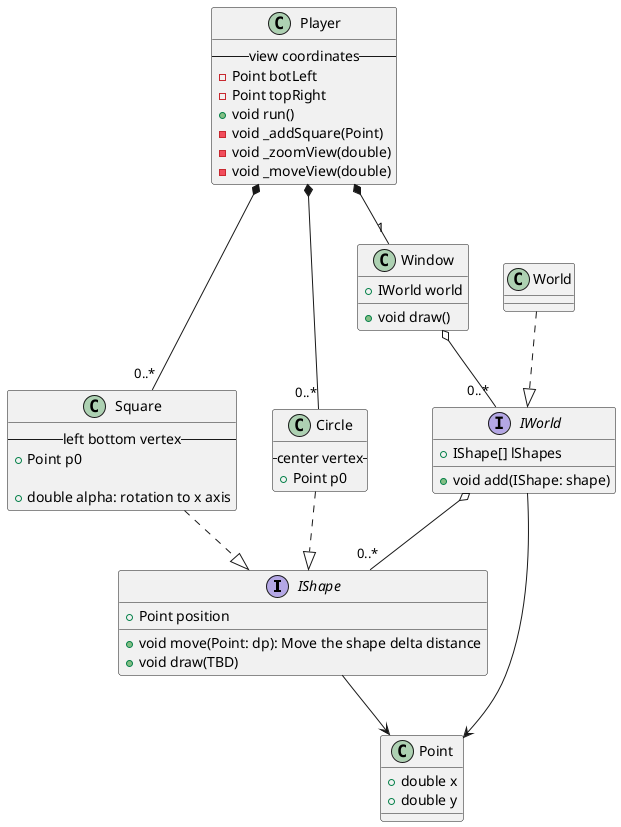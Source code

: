 @startuml
'https://plantuml.com/class-diagram

interface IShape {
    +Point position
    +void move(Point: dp): Move the shape delta distance
    +void draw(TBD)
}

interface IWorld {
    +IShape[] lShapes
    +void add(IShape: shape)
}
class Square {
    -- left bottom vertex --
    +Point p0

    +double alpha: rotation to x axis
}

class Circle {
    -- center vertex --
    +Point p0
}
class Window {
    +IWorld world
    +void draw()
}

class Player {
    -- view coordinates --
    -Point botLeft
    -Point topRight
    +void run()
    -void _addSquare(Point)
    -void _zoomView(double)
    -void _moveView(double)
}

class Point {
    +double x
    +double y
}

Player *-- "1" Window
Player *-- "0..*" Square
Player *-- "0..*" Circle
Window o-- "0..*" IWorld
IWorld o-- "0..*" IShape
World ..|> IWorld
Square ..|> IShape
Circle ..|> IShape
IShape --> Point
IWorld --> Point

'
'enum TimeUnit {
'DAYS
'HOURS
'MINUTES
'}

@enduml